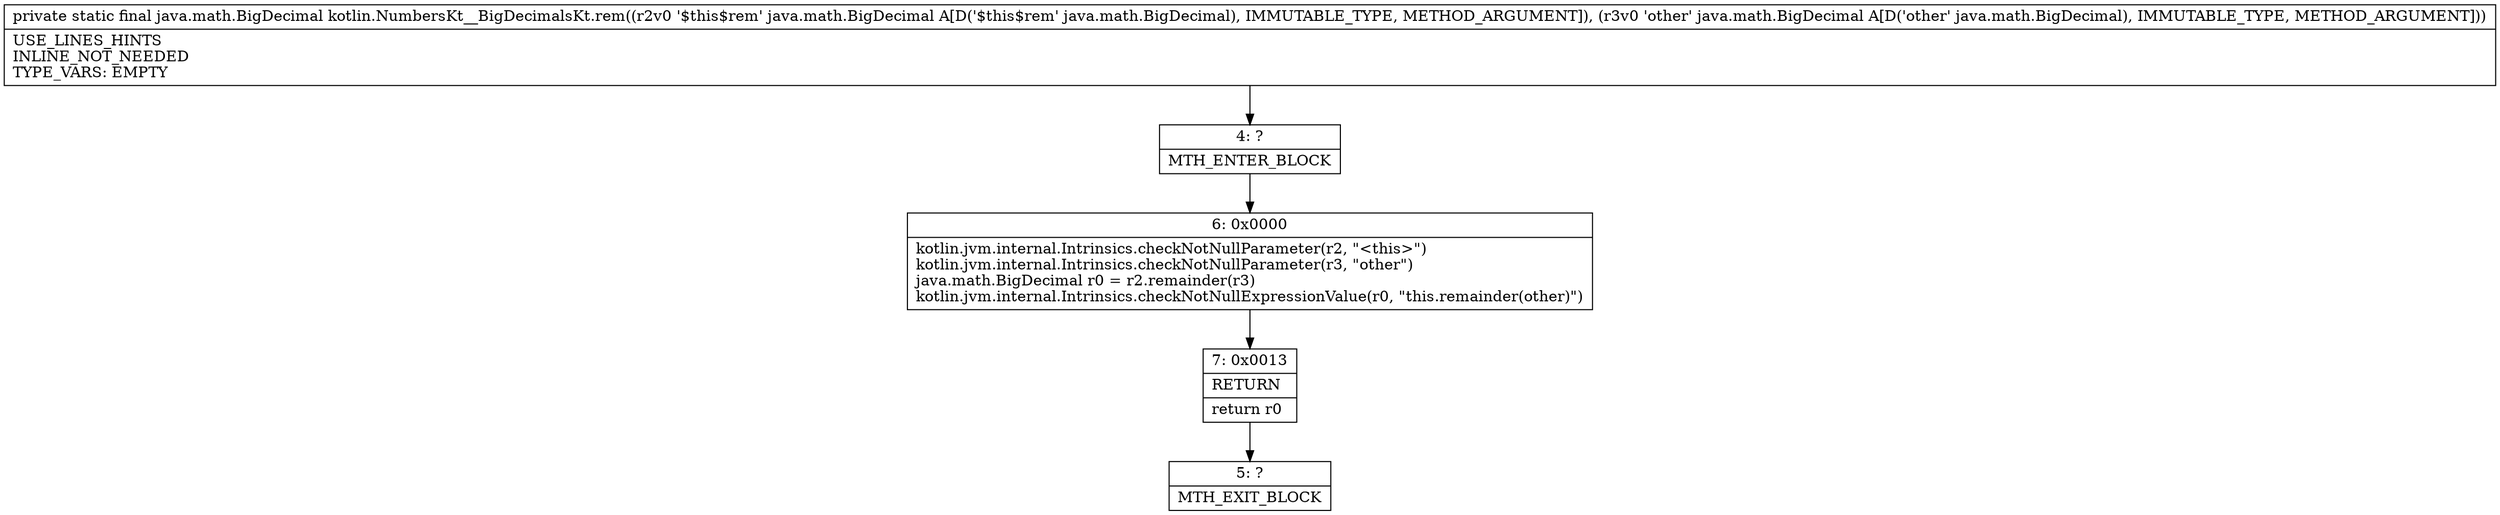 digraph "CFG forkotlin.NumbersKt__BigDecimalsKt.rem(Ljava\/math\/BigDecimal;Ljava\/math\/BigDecimal;)Ljava\/math\/BigDecimal;" {
Node_4 [shape=record,label="{4\:\ ?|MTH_ENTER_BLOCK\l}"];
Node_6 [shape=record,label="{6\:\ 0x0000|kotlin.jvm.internal.Intrinsics.checkNotNullParameter(r2, \"\<this\>\")\lkotlin.jvm.internal.Intrinsics.checkNotNullParameter(r3, \"other\")\ljava.math.BigDecimal r0 = r2.remainder(r3)\lkotlin.jvm.internal.Intrinsics.checkNotNullExpressionValue(r0, \"this.remainder(other)\")\l}"];
Node_7 [shape=record,label="{7\:\ 0x0013|RETURN\l|return r0\l}"];
Node_5 [shape=record,label="{5\:\ ?|MTH_EXIT_BLOCK\l}"];
MethodNode[shape=record,label="{private static final java.math.BigDecimal kotlin.NumbersKt__BigDecimalsKt.rem((r2v0 '$this$rem' java.math.BigDecimal A[D('$this$rem' java.math.BigDecimal), IMMUTABLE_TYPE, METHOD_ARGUMENT]), (r3v0 'other' java.math.BigDecimal A[D('other' java.math.BigDecimal), IMMUTABLE_TYPE, METHOD_ARGUMENT]))  | USE_LINES_HINTS\lINLINE_NOT_NEEDED\lTYPE_VARS: EMPTY\l}"];
MethodNode -> Node_4;Node_4 -> Node_6;
Node_6 -> Node_7;
Node_7 -> Node_5;
}

